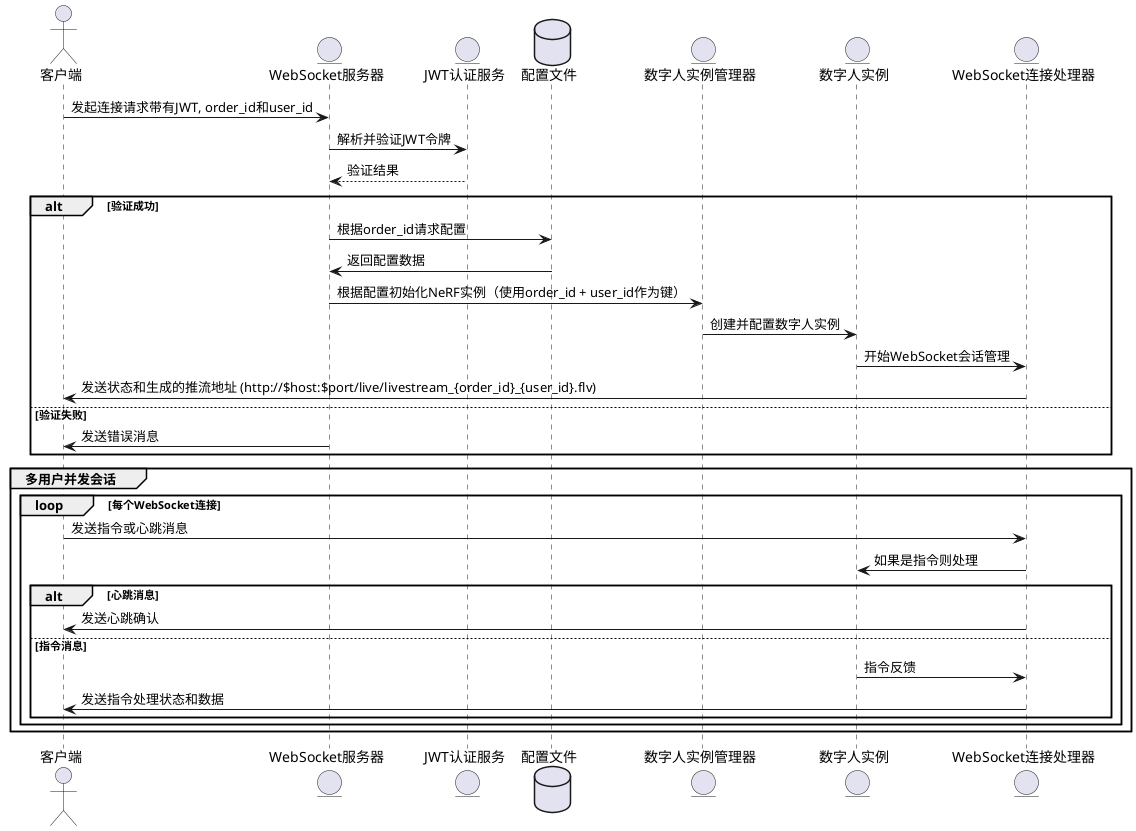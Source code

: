 @startuml
skinparam style strictly

actor 客户端 as Client
entity "WebSocket服务器" as WSServer
entity "JWT认证服务" as JWTAuth
database "配置文件" as ConfigFiles
entity "数字人实例管理器" as NeRFManager
entity "数字人实例" as NeRFInstance
entity "WebSocket连接处理器" as WSHandler

Client -> WSServer : 发起连接请求带有JWT, order_id和user_id
WSServer -> JWTAuth : 解析并验证JWT令牌
JWTAuth --> WSServer : 验证结果
alt 验证成功
    WSServer -> ConfigFiles : 根据order_id请求配置
    ConfigFiles -> WSServer : 返回配置数据
    WSServer -> NeRFManager : 根据配置初始化NeRF实例（使用order_id + user_id作为键）
    NeRFManager -> NeRFInstance : 创建并配置数字人实例
    NeRFInstance -> WSHandler : 开始WebSocket会话管理
    WSHandler -> Client : 发送状态和生成的推流地址 (http://$host:$port/live/livestream_{order_id}_{user_id}.flv)
else 验证失败
    WSServer -> Client : 发送错误消息
end

group 多用户并发会话
    loop 每个WebSocket连接
        Client -> WSHandler : 发送指令或心跳消息
        WSHandler -> NeRFInstance : 如果是指令则处理
        alt 心跳消息
            WSHandler -> Client : 发送心跳确认
        else 指令消息
            NeRFInstance -> WSHandler : 指令反馈
            WSHandler -> Client : 发送指令处理状态和数据
        end
    end
end

@enduml


'1.客户端通过带有 JWT 和订单号的请求发起 WebSocket 连接。
'2.WebSocket 服务器解析并验证 JWT 令牌的有效性。
'3.如果 JWT 令牌验证成功，服务器根据订单号请求相应的配置文件。
'4.配置文件返回后，服务器初始化对应的数字人 NeRF 实例。
'5.数字人实例创建完成后，开始管理 WebSocket 会话，并向客户端发送状态和推流地址。
'6.客户端在会话中可以发送指令或心跳消息。
'7.服务器处理收到的心跳消息，返回确认信息。
'8.如果收到的是指令消息，数字人实例将处理该指令，并将结果反馈给客户端。
